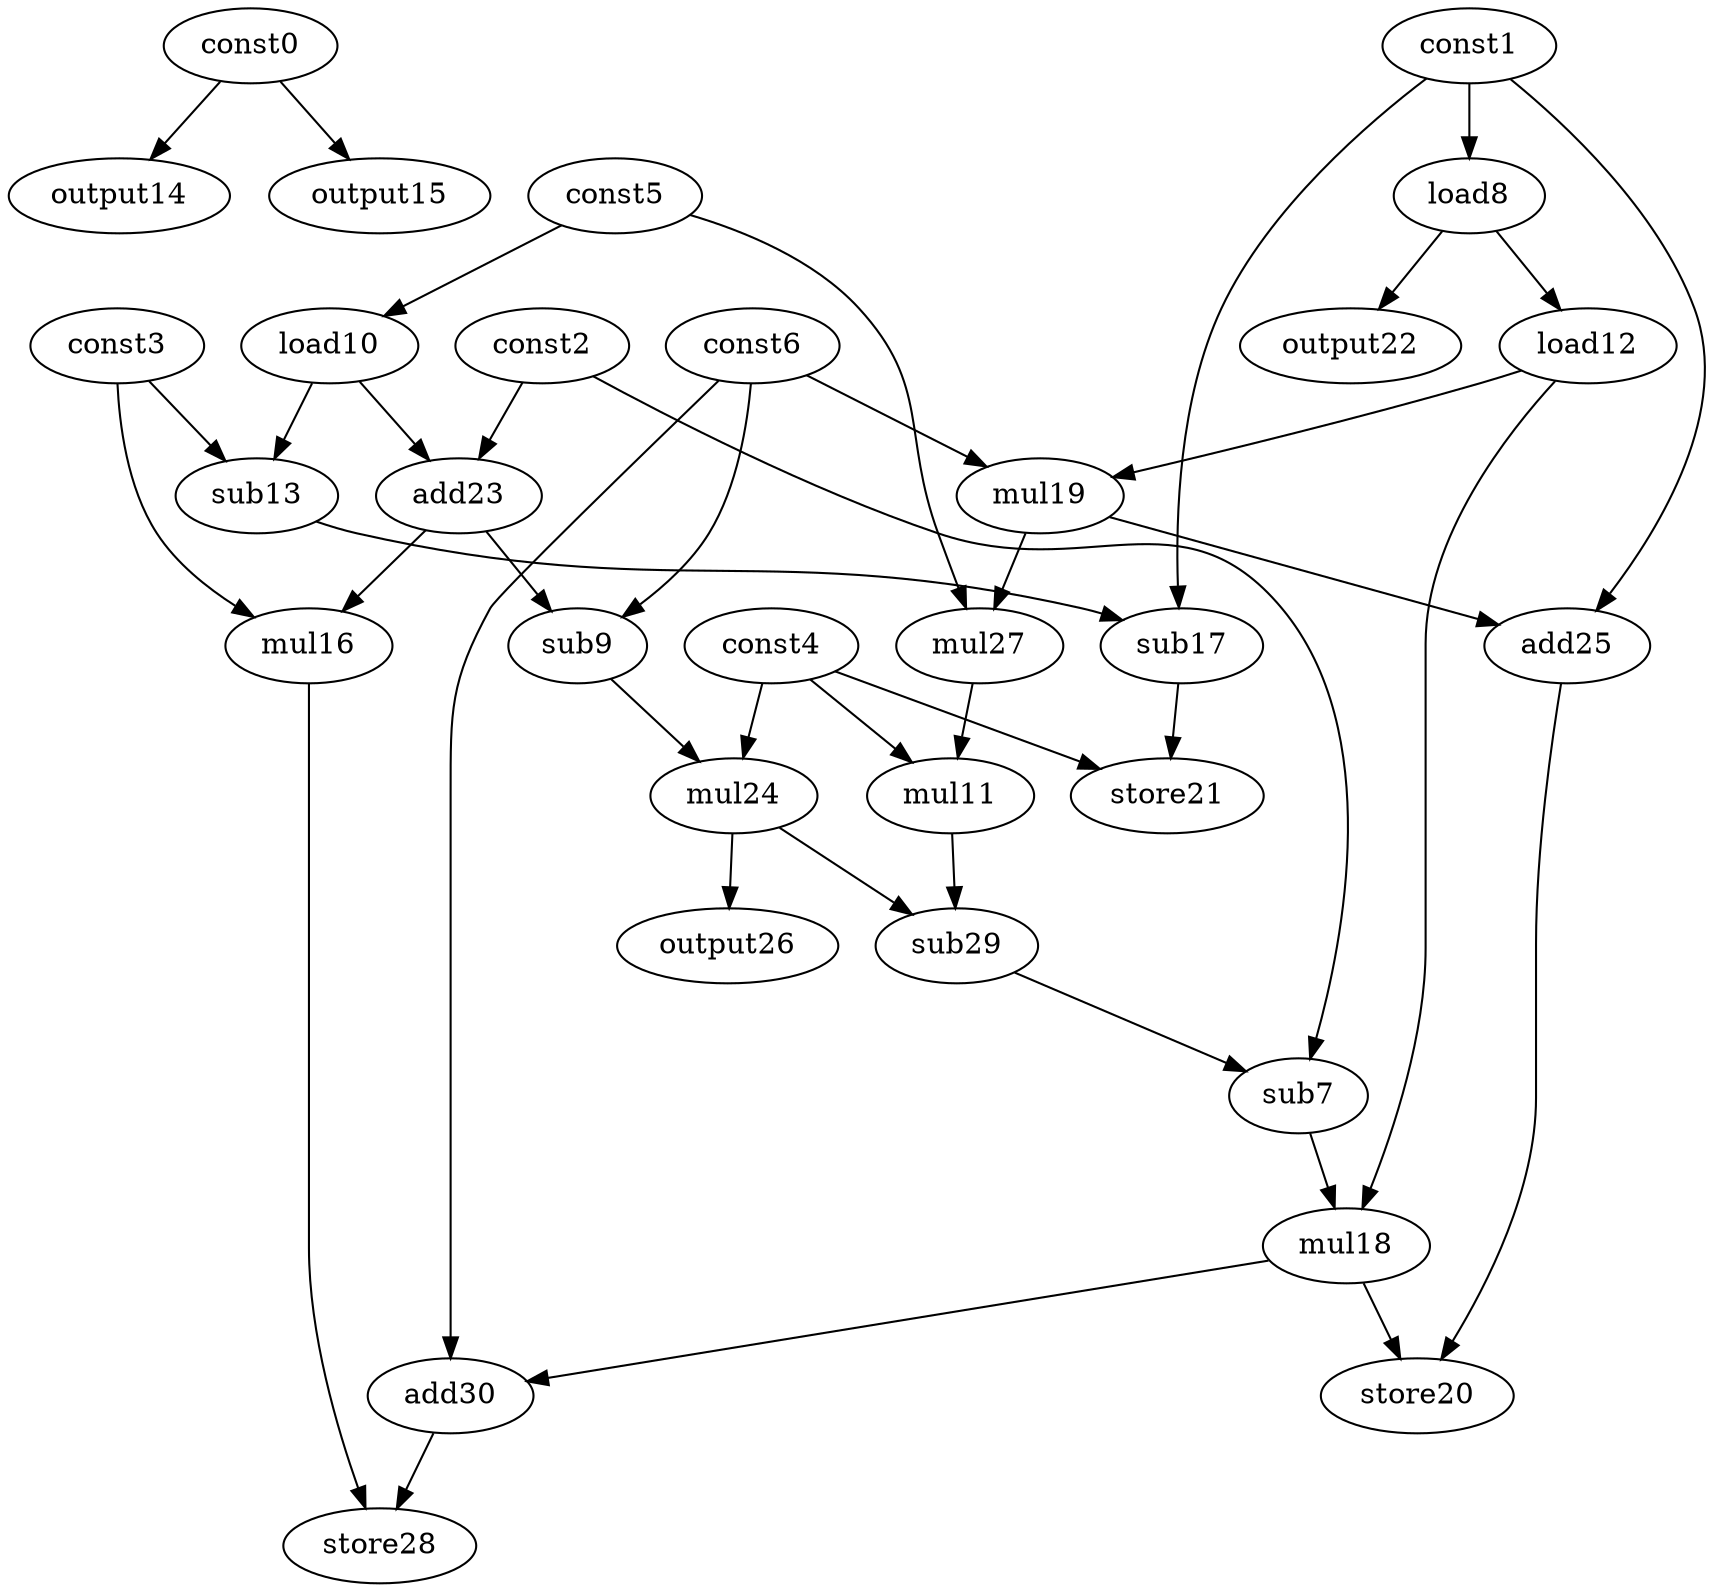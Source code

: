 digraph G { 
const0[opcode=const]; 
const1[opcode=const]; 
const2[opcode=const]; 
const3[opcode=const]; 
const4[opcode=const]; 
const5[opcode=const]; 
const6[opcode=const]; 
sub7[opcode=sub]; 
load8[opcode=load]; 
sub9[opcode=sub]; 
load10[opcode=load]; 
mul11[opcode=mul]; 
load12[opcode=load]; 
sub13[opcode=sub]; 
output14[opcode=output]; 
output15[opcode=output]; 
mul16[opcode=mul]; 
sub17[opcode=sub]; 
mul18[opcode=mul]; 
mul19[opcode=mul]; 
store20[opcode=store]; 
store21[opcode=store]; 
output22[opcode=output]; 
add23[opcode=add]; 
mul24[opcode=mul]; 
add25[opcode=add]; 
output26[opcode=output]; 
mul27[opcode=mul]; 
store28[opcode=store]; 
sub29[opcode=sub]; 
add30[opcode=add]; 
const1->load8[operand=0];
const5->load10[operand=0];
const0->output14[operand=0];
const0->output15[operand=0];
load8->load12[operand=0];
load10->sub13[operand=0];
const3->sub13[operand=1];
load8->output22[operand=0];
load10->add23[operand=0];
const2->add23[operand=1];
const6->sub9[operand=0];
add23->sub9[operand=1];
const3->mul16[operand=0];
add23->mul16[operand=1];
const1->sub17[operand=0];
sub13->sub17[operand=1];
load12->mul19[operand=0];
const6->mul19[operand=1];
sub17->store21[operand=0];
const4->store21[operand=1];
sub9->mul24[operand=0];
const4->mul24[operand=1];
const1->add25[operand=0];
mul19->add25[operand=1];
mul19->mul27[operand=0];
const5->mul27[operand=1];
mul27->mul11[operand=0];
const4->mul11[operand=1];
mul24->output26[operand=0];
mul24->sub29[operand=0];
mul11->sub29[operand=1];
const2->sub7[operand=0];
sub29->sub7[operand=1];
load12->mul18[operand=0];
sub7->mul18[operand=1];
add25->store20[operand=0];
mul18->store20[operand=1];
mul18->add30[operand=0];
const6->add30[operand=1];
mul16->store28[operand=0];
add30->store28[operand=1];
}
